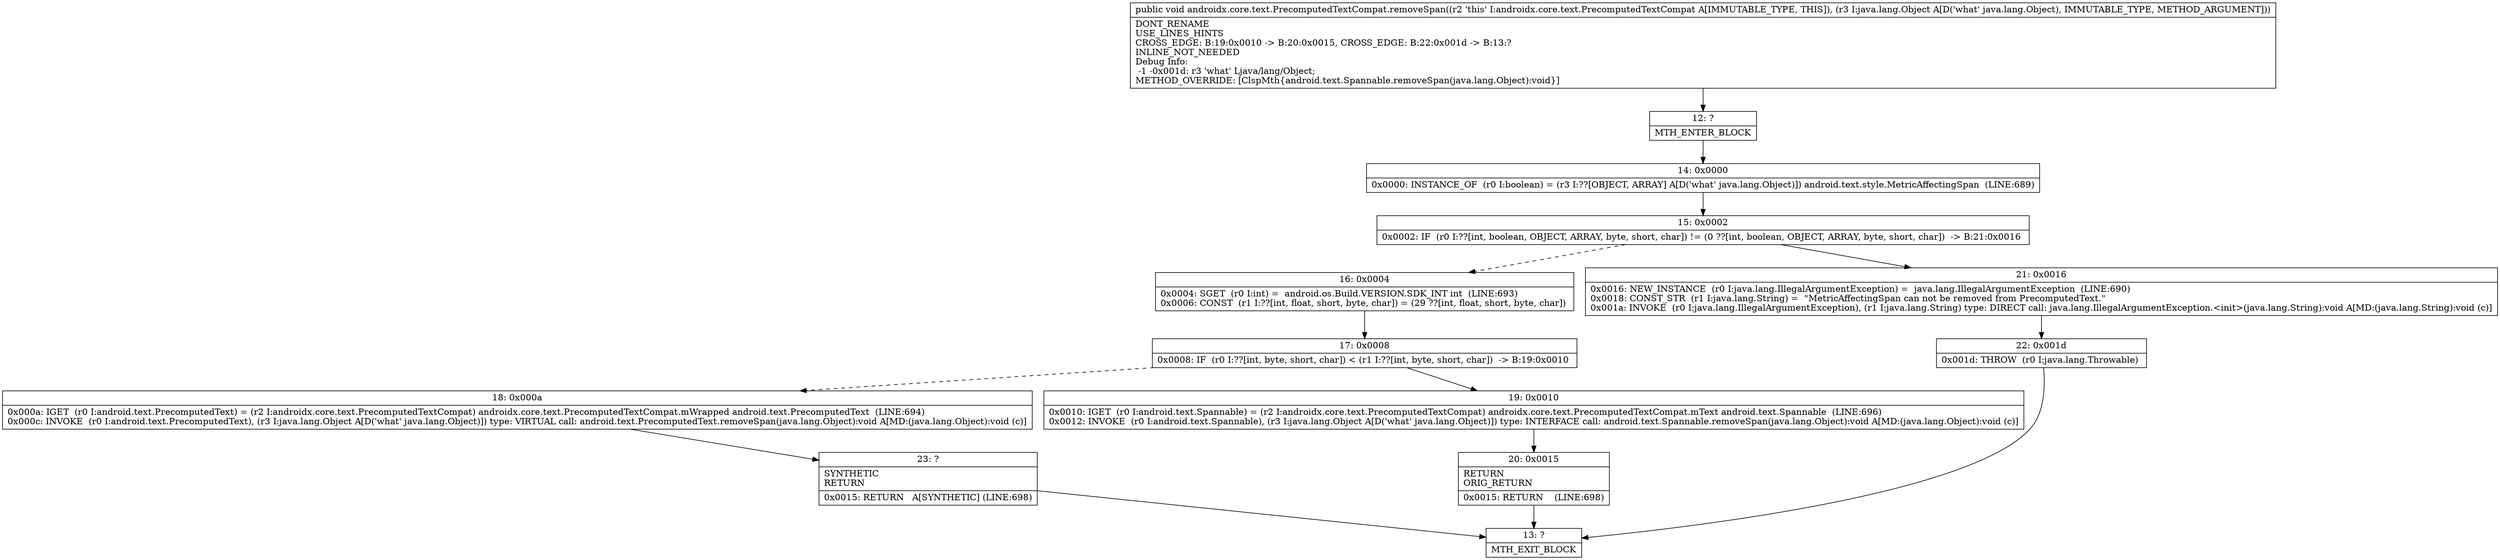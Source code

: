 digraph "CFG forandroidx.core.text.PrecomputedTextCompat.removeSpan(Ljava\/lang\/Object;)V" {
Node_12 [shape=record,label="{12\:\ ?|MTH_ENTER_BLOCK\l}"];
Node_14 [shape=record,label="{14\:\ 0x0000|0x0000: INSTANCE_OF  (r0 I:boolean) = (r3 I:??[OBJECT, ARRAY] A[D('what' java.lang.Object)]) android.text.style.MetricAffectingSpan  (LINE:689)\l}"];
Node_15 [shape=record,label="{15\:\ 0x0002|0x0002: IF  (r0 I:??[int, boolean, OBJECT, ARRAY, byte, short, char]) != (0 ??[int, boolean, OBJECT, ARRAY, byte, short, char])  \-\> B:21:0x0016 \l}"];
Node_16 [shape=record,label="{16\:\ 0x0004|0x0004: SGET  (r0 I:int) =  android.os.Build.VERSION.SDK_INT int  (LINE:693)\l0x0006: CONST  (r1 I:??[int, float, short, byte, char]) = (29 ??[int, float, short, byte, char]) \l}"];
Node_17 [shape=record,label="{17\:\ 0x0008|0x0008: IF  (r0 I:??[int, byte, short, char]) \< (r1 I:??[int, byte, short, char])  \-\> B:19:0x0010 \l}"];
Node_18 [shape=record,label="{18\:\ 0x000a|0x000a: IGET  (r0 I:android.text.PrecomputedText) = (r2 I:androidx.core.text.PrecomputedTextCompat) androidx.core.text.PrecomputedTextCompat.mWrapped android.text.PrecomputedText  (LINE:694)\l0x000c: INVOKE  (r0 I:android.text.PrecomputedText), (r3 I:java.lang.Object A[D('what' java.lang.Object)]) type: VIRTUAL call: android.text.PrecomputedText.removeSpan(java.lang.Object):void A[MD:(java.lang.Object):void (c)]\l}"];
Node_23 [shape=record,label="{23\:\ ?|SYNTHETIC\lRETURN\l|0x0015: RETURN   A[SYNTHETIC] (LINE:698)\l}"];
Node_13 [shape=record,label="{13\:\ ?|MTH_EXIT_BLOCK\l}"];
Node_19 [shape=record,label="{19\:\ 0x0010|0x0010: IGET  (r0 I:android.text.Spannable) = (r2 I:androidx.core.text.PrecomputedTextCompat) androidx.core.text.PrecomputedTextCompat.mText android.text.Spannable  (LINE:696)\l0x0012: INVOKE  (r0 I:android.text.Spannable), (r3 I:java.lang.Object A[D('what' java.lang.Object)]) type: INTERFACE call: android.text.Spannable.removeSpan(java.lang.Object):void A[MD:(java.lang.Object):void (c)]\l}"];
Node_20 [shape=record,label="{20\:\ 0x0015|RETURN\lORIG_RETURN\l|0x0015: RETURN    (LINE:698)\l}"];
Node_21 [shape=record,label="{21\:\ 0x0016|0x0016: NEW_INSTANCE  (r0 I:java.lang.IllegalArgumentException) =  java.lang.IllegalArgumentException  (LINE:690)\l0x0018: CONST_STR  (r1 I:java.lang.String) =  \"MetricAffectingSpan can not be removed from PrecomputedText.\" \l0x001a: INVOKE  (r0 I:java.lang.IllegalArgumentException), (r1 I:java.lang.String) type: DIRECT call: java.lang.IllegalArgumentException.\<init\>(java.lang.String):void A[MD:(java.lang.String):void (c)]\l}"];
Node_22 [shape=record,label="{22\:\ 0x001d|0x001d: THROW  (r0 I:java.lang.Throwable) \l}"];
MethodNode[shape=record,label="{public void androidx.core.text.PrecomputedTextCompat.removeSpan((r2 'this' I:androidx.core.text.PrecomputedTextCompat A[IMMUTABLE_TYPE, THIS]), (r3 I:java.lang.Object A[D('what' java.lang.Object), IMMUTABLE_TYPE, METHOD_ARGUMENT]))  | DONT_RENAME\lUSE_LINES_HINTS\lCROSS_EDGE: B:19:0x0010 \-\> B:20:0x0015, CROSS_EDGE: B:22:0x001d \-\> B:13:?\lINLINE_NOT_NEEDED\lDebug Info:\l  \-1 \-0x001d: r3 'what' Ljava\/lang\/Object;\lMETHOD_OVERRIDE: [ClspMth\{android.text.Spannable.removeSpan(java.lang.Object):void\}]\l}"];
MethodNode -> Node_12;Node_12 -> Node_14;
Node_14 -> Node_15;
Node_15 -> Node_16[style=dashed];
Node_15 -> Node_21;
Node_16 -> Node_17;
Node_17 -> Node_18[style=dashed];
Node_17 -> Node_19;
Node_18 -> Node_23;
Node_23 -> Node_13;
Node_19 -> Node_20;
Node_20 -> Node_13;
Node_21 -> Node_22;
Node_22 -> Node_13;
}


